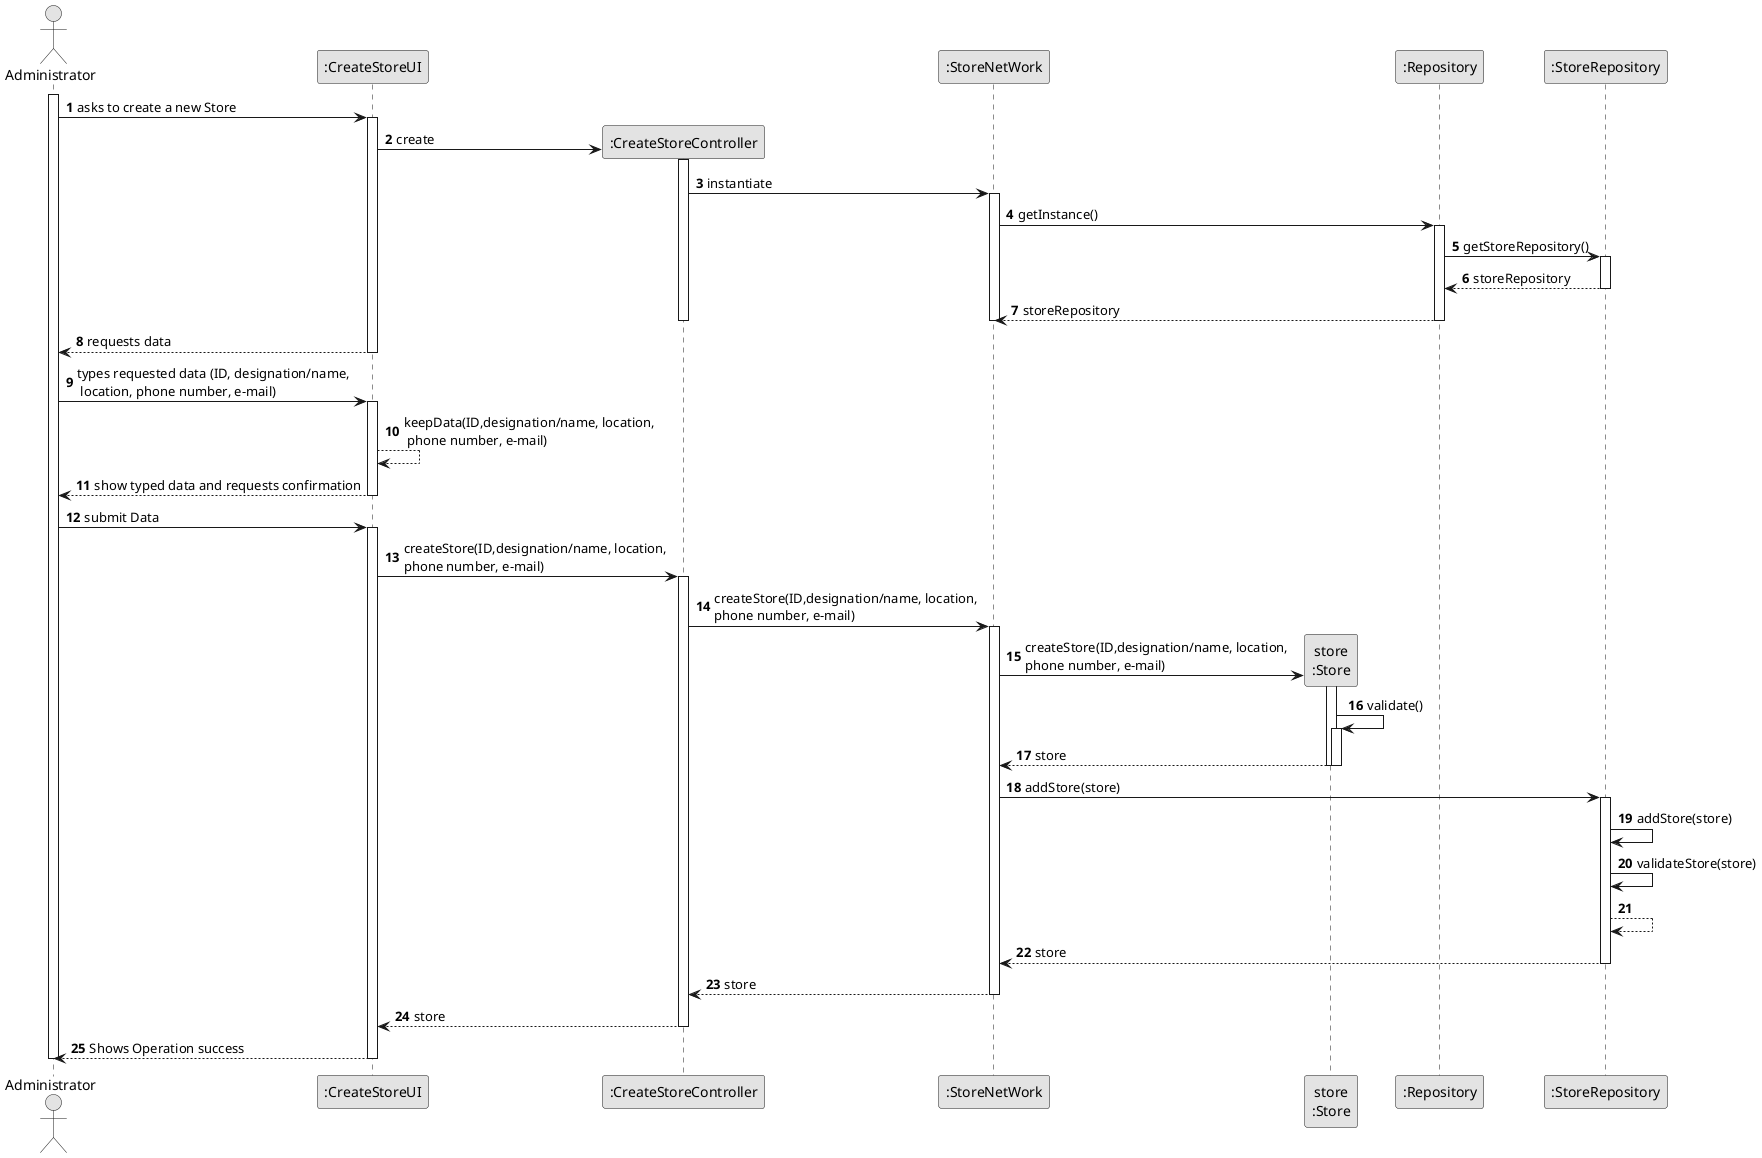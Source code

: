 @startuml
skinparam monochrome true
skinparam packageStyle rectangle
skinparam shadowing false

autonumber

'hide footbox
actor "Administrator" as ADM
participant ":CreateStoreUI" as UI
participant ":CreateStoreController" as CTRL
participant ":StoreNetWork" as SN
participant "store\n:Store" as S
participant ":Repository" as repository
participant ":StoreRepository" as storeRepo

activate ADM

        ADM -> UI : asks to create a new Store

        activate UI
            UI -> CTRL** : create
            activate CTRL
            CTRL -> SN : instantiate
                activate SN
                SN -> repository : getInstance()
                    activate repository
                    repository -> storeRepo : getStoreRepository()
                        activate storeRepo
                        storeRepo --> repository : storeRepository
                        deactivate storeRepo
                        repository -->SN : storeRepository
                        deactivate repository
                deactivate SN
            deactivate CTRL
        UI --> ADM : requests data
        deactivate UI

        ADM ->UI : types requested data (ID, designation/name, \n location, phone number, e-mail)
        activate UI
        UI --> UI :  keepData(ID,designation/name, location,\n phone number, e-mail)
        UI--> ADM :show typed data and requests confirmation
        deactivate UI

        ADM -> UI: submit Data
        activate UI
        UI -> CTRL : createStore(ID,designation/name, location,\nphone number, e-mail)
        activate CTRL
            CTRL -> SN : createStore(ID,designation/name, location,\nphone number, e-mail)
            activate SN
            SN -> S** :createStore(ID,designation/name, location,\nphone number, e-mail)
                activate S
                    S->S : validate()
                    activate S
                    S-->SN : store
                    deactivate S
                deactivate S
        SN -> storeRepo : addStore(store)
       activate storeRepo
       storeRepo -> storeRepo : addStore(store)
       storeRepo -> storeRepo : validateStore(store)
       storeRepo --> storeRepo
       storeRepo --> SN : store
       deactivate storeRepo



        SN --> CTRL : store
        deactivate SN
        CTRL --> UI : store
        deactivate CTRL
        UI -->ADM :Shows Operation success
        deactivate UI
        deactivate ADM
@enduml